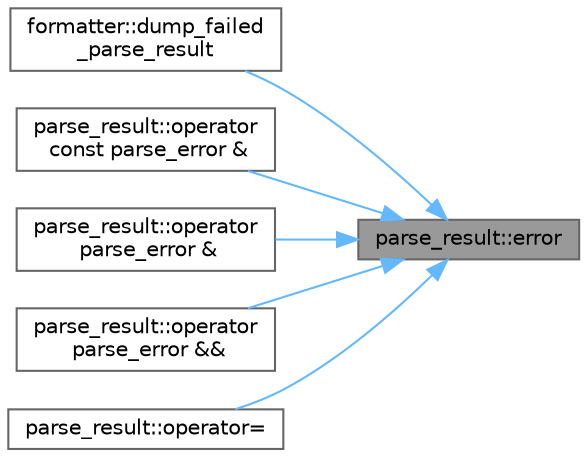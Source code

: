 digraph "parse_result::error"
{
 // LATEX_PDF_SIZE
  bgcolor="transparent";
  edge [fontname=Helvetica,fontsize=10,labelfontname=Helvetica,labelfontsize=10];
  node [fontname=Helvetica,fontsize=10,shape=box,height=0.2,width=0.4];
  rankdir="RL";
  Node1 [id="Node000001",label="parse_result::error",height=0.2,width=0.4,color="gray40", fillcolor="grey60", style="filled", fontcolor="black",tooltip="Returns the internal toml::parse_error."];
  Node1 -> Node2 [id="edge11_Node000001_Node000002",dir="back",color="steelblue1",style="solid",tooltip=" "];
  Node2 [id="Node000002",label="formatter::dump_failed\l_parse_result",height=0.2,width=0.4,color="grey40", fillcolor="white", style="filled",URL="$classformatter.html#af51c8230b648501330350dd18ffef0a0",tooltip=" "];
  Node1 -> Node3 [id="edge12_Node000001_Node000003",dir="back",color="steelblue1",style="solid",tooltip=" "];
  Node3 [id="Node000003",label="parse_result::operator\l const parse_error &",height=0.2,width=0.4,color="grey40", fillcolor="white", style="filled",URL="$classparse__result.html#a5a7d12ad18e4427e1052dfaa1385ef45",tooltip="Returns the internal toml::parse_error (const lvalue overload)."];
  Node1 -> Node4 [id="edge13_Node000001_Node000004",dir="back",color="steelblue1",style="solid",tooltip=" "];
  Node4 [id="Node000004",label="parse_result::operator\l parse_error &",height=0.2,width=0.4,color="grey40", fillcolor="white", style="filled",URL="$classparse__result.html#ab9f1b2ac30245b895f8ae556af6da55a",tooltip="Returns the internal toml::parse_error."];
  Node1 -> Node5 [id="edge14_Node000001_Node000005",dir="back",color="steelblue1",style="solid",tooltip=" "];
  Node5 [id="Node000005",label="parse_result::operator\l parse_error &&",height=0.2,width=0.4,color="grey40", fillcolor="white", style="filled",URL="$classparse__result.html#a2e93940a3143d9ba5cfea1dcd59d7fcd",tooltip="Returns the internal toml::parse_error (rvalue overload)."];
  Node1 -> Node6 [id="edge15_Node000001_Node000006",dir="back",color="steelblue1",style="solid",tooltip=" "];
  Node6 [id="Node000006",label="parse_result::operator=",height=0.2,width=0.4,color="grey40", fillcolor="white", style="filled",URL="$classparse__result.html#a749c0c01921e831bb836c5713f0c22b6",tooltip="Move-assignment operator."];
}
